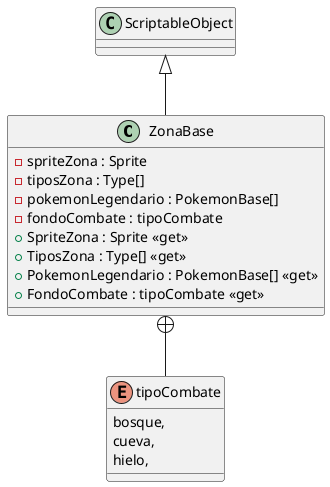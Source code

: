 @startuml
class ZonaBase {
    - spriteZona : Sprite
    - tiposZona : Type[]
    - pokemonLegendario : PokemonBase[]
    - fondoCombate : tipoCombate
    + SpriteZona : Sprite <<get>>
    + TiposZona : Type[] <<get>>
    + PokemonLegendario : PokemonBase[] <<get>>
    + FondoCombate : tipoCombate <<get>>
}
enum tipoCombate {
    bosque,
    cueva,
    hielo,
}
ScriptableObject <|-- ZonaBase
ZonaBase +-- tipoCombate
@enduml
